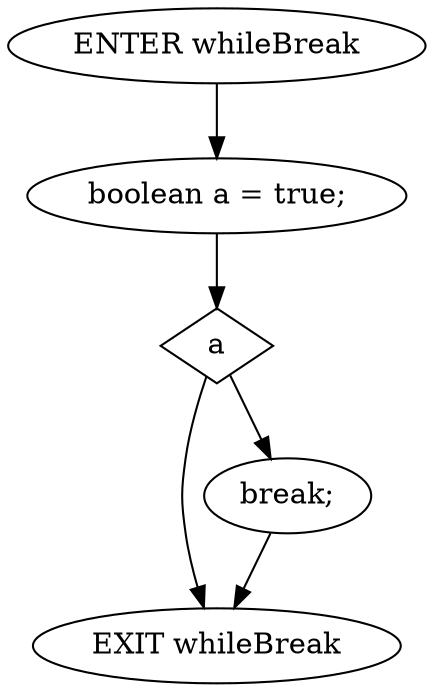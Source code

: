 digraph G {
  0 [ label="ENTER whileBreak" ];
  1 [ label="EXIT whileBreak" ];
  2 [ label="boolean a = true;" ];
  3 [ shape="diamond" label="a" ];
  4 [ label="break;" ];
  0 -> 2;
  2 -> 3;
  3 -> 4;
  3 -> 1;
  4 -> 1;
}
